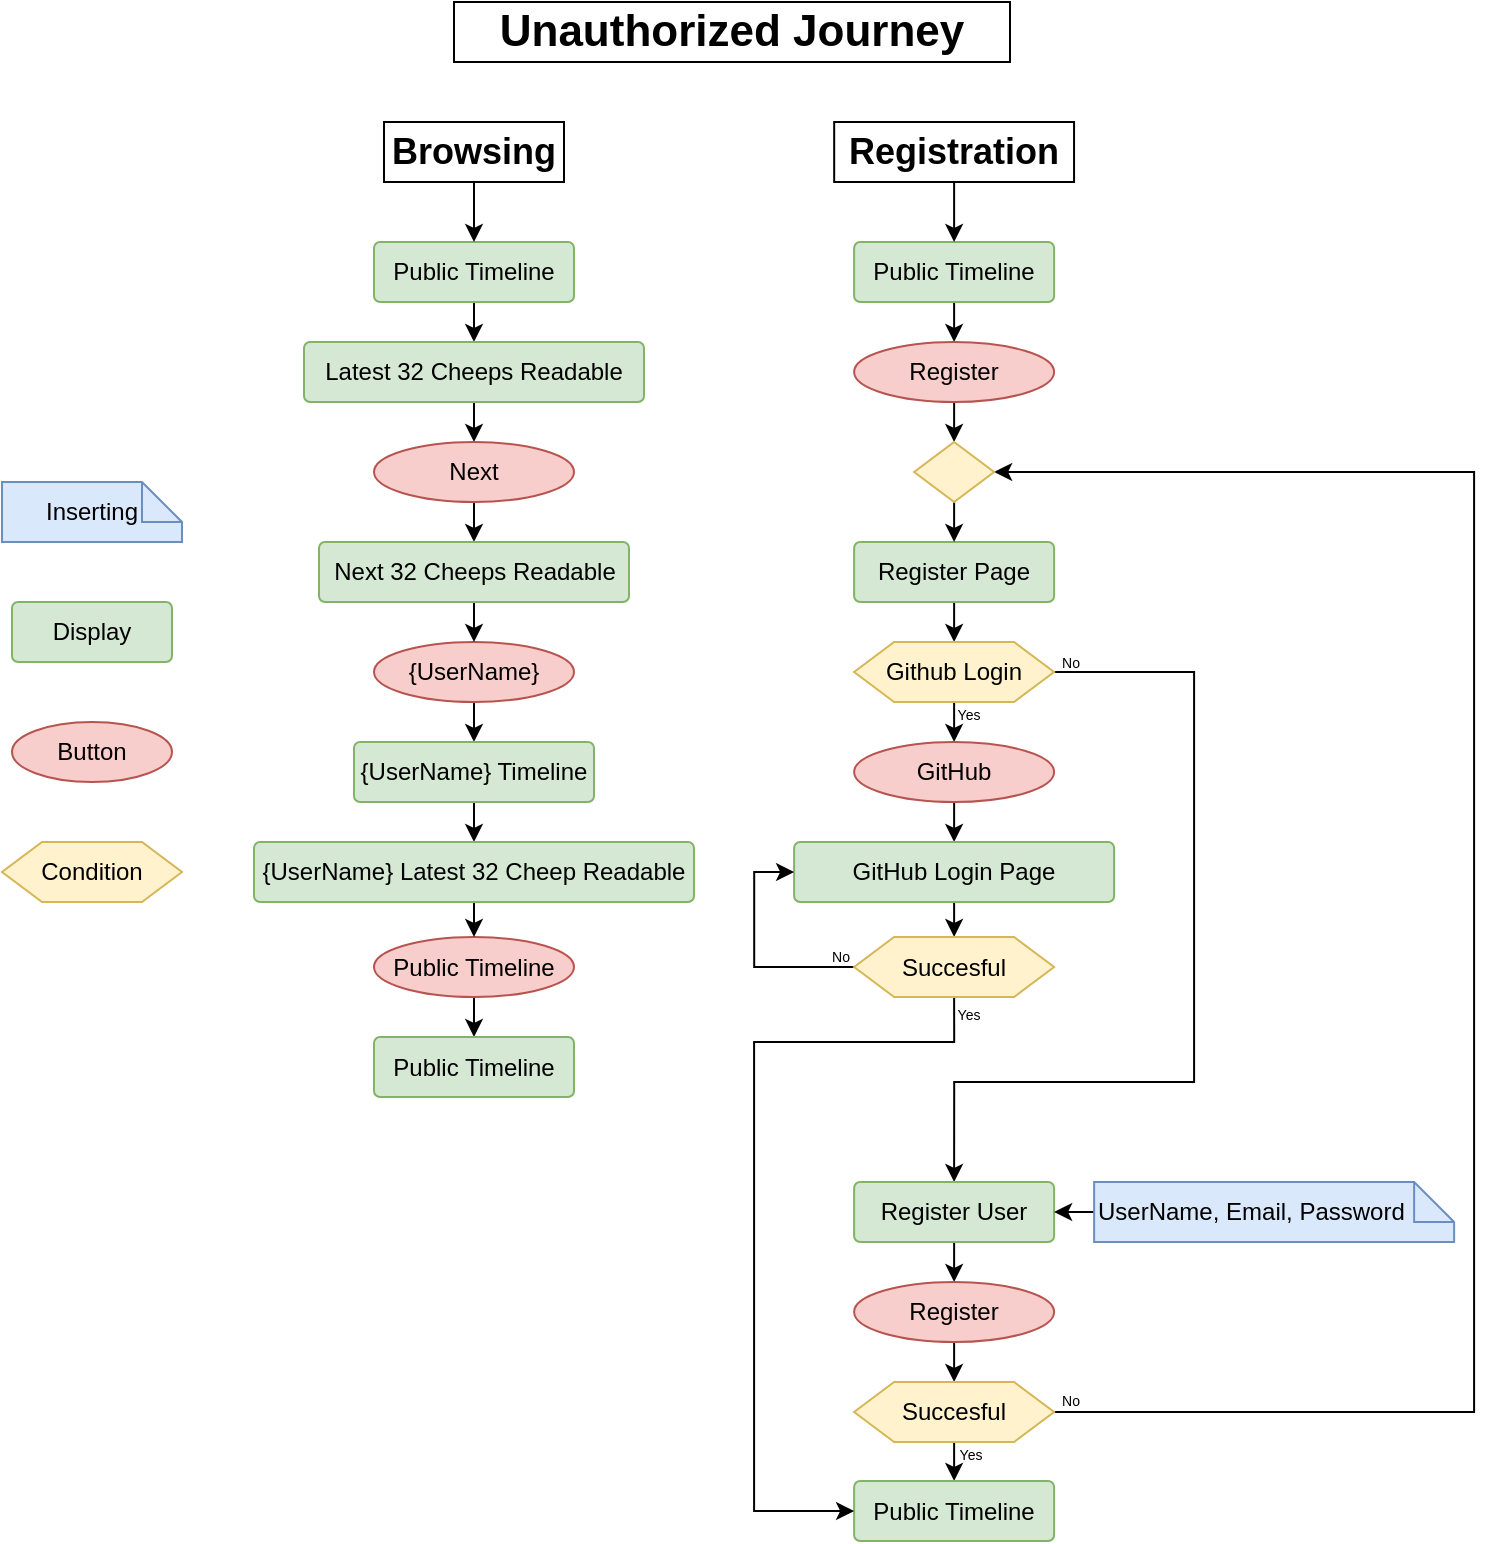 <mxfile version="25.0.3">
  <diagram name="Side-1" id="Y06sk_3dD-budyYBz75a">
    <mxGraphModel dx="1323" dy="820" grid="0" gridSize="10" guides="1" tooltips="1" connect="1" arrows="1" fold="1" page="0" pageScale="1" pageWidth="827" pageHeight="1169" math="0" shadow="0">
      <root>
        <mxCell id="0" />
        <mxCell id="1" parent="0" />
        <mxCell id="diXyLnKeCmdb708wemNT-78" value="Inserting" style="shape=note;size=20;whiteSpace=wrap;html=1;fillColor=#dae8fc;strokeColor=#6c8ebf;" vertex="1" parent="1">
          <mxGeometry x="84" y="260" width="90" height="30" as="geometry" />
        </mxCell>
        <mxCell id="diXyLnKeCmdb708wemNT-79" value="Display" style="rounded=1;arcSize=10;whiteSpace=wrap;html=1;align=center;fillColor=#d5e8d4;strokeColor=#82b366;" vertex="1" parent="1">
          <mxGeometry x="89" y="320" width="80" height="30" as="geometry" />
        </mxCell>
        <mxCell id="diXyLnKeCmdb708wemNT-80" value="Condition" style="shape=hexagon;perimeter=hexagonPerimeter2;whiteSpace=wrap;html=1;fixedSize=1;fillColor=#fff2cc;strokeColor=#d6b656;" vertex="1" parent="1">
          <mxGeometry x="84" y="440" width="90" height="30" as="geometry" />
        </mxCell>
        <mxCell id="diXyLnKeCmdb708wemNT-81" value="Button" style="ellipse;whiteSpace=wrap;html=1;fillColor=#f8cecc;strokeColor=#b85450;" vertex="1" parent="1">
          <mxGeometry x="89" y="380" width="80" height="30" as="geometry" />
        </mxCell>
        <mxCell id="diXyLnKeCmdb708wemNT-82" style="edgeStyle=orthogonalEdgeStyle;rounded=0;orthogonalLoop=1;jettySize=auto;html=1;exitX=0.5;exitY=1;exitDx=0;exitDy=0;entryX=0.5;entryY=0;entryDx=0;entryDy=0;" edge="1" parent="1" source="diXyLnKeCmdb708wemNT-83">
          <mxGeometry relative="1" as="geometry">
            <mxPoint x="320" y="190" as="targetPoint" />
          </mxGeometry>
        </mxCell>
        <mxCell id="diXyLnKeCmdb708wemNT-83" value="Public Timeline" style="rounded=1;arcSize=10;whiteSpace=wrap;html=1;align=center;fillColor=#d5e8d4;strokeColor=#82b366;" vertex="1" parent="1">
          <mxGeometry x="270" y="140" width="100" height="30" as="geometry" />
        </mxCell>
        <mxCell id="diXyLnKeCmdb708wemNT-165" style="edgeStyle=orthogonalEdgeStyle;rounded=0;orthogonalLoop=1;jettySize=auto;html=1;exitX=0.5;exitY=1;exitDx=0;exitDy=0;entryX=0.5;entryY=0;entryDx=0;entryDy=0;" edge="1" parent="1" source="diXyLnKeCmdb708wemNT-109" target="diXyLnKeCmdb708wemNT-112">
          <mxGeometry relative="1" as="geometry" />
        </mxCell>
        <mxCell id="diXyLnKeCmdb708wemNT-109" value="Public Timeline" style="ellipse;whiteSpace=wrap;html=1;fillColor=#f8cecc;strokeColor=#b85450;" vertex="1" parent="1">
          <mxGeometry x="270" y="487.5" width="100" height="30" as="geometry" />
        </mxCell>
        <mxCell id="diXyLnKeCmdb708wemNT-112" value="Public Timeline" style="rounded=1;arcSize=10;whiteSpace=wrap;html=1;align=center;fillColor=#d5e8d4;strokeColor=#82b366;" vertex="1" parent="1">
          <mxGeometry x="270" y="537.5" width="100" height="30" as="geometry" />
        </mxCell>
        <mxCell id="diXyLnKeCmdb708wemNT-155" style="edgeStyle=orthogonalEdgeStyle;rounded=0;orthogonalLoop=1;jettySize=auto;html=1;exitX=0.5;exitY=1;exitDx=0;exitDy=0;entryX=0.5;entryY=0;entryDx=0;entryDy=0;" edge="1" parent="1" source="diXyLnKeCmdb708wemNT-117" target="diXyLnKeCmdb708wemNT-154">
          <mxGeometry relative="1" as="geometry" />
        </mxCell>
        <mxCell id="diXyLnKeCmdb708wemNT-117" value="{UserName}" style="ellipse;whiteSpace=wrap;html=1;fillColor=#f8cecc;strokeColor=#b85450;" vertex="1" parent="1">
          <mxGeometry x="270" y="340" width="100" height="30" as="geometry" />
        </mxCell>
        <mxCell id="diXyLnKeCmdb708wemNT-159" style="edgeStyle=orthogonalEdgeStyle;rounded=0;orthogonalLoop=1;jettySize=auto;html=1;exitX=0.5;exitY=1;exitDx=0;exitDy=0;entryX=0.5;entryY=0;entryDx=0;entryDy=0;" edge="1" parent="1" source="diXyLnKeCmdb708wemNT-118" target="diXyLnKeCmdb708wemNT-158">
          <mxGeometry relative="1" as="geometry" />
        </mxCell>
        <mxCell id="diXyLnKeCmdb708wemNT-118" value="Latest 32 Cheeps Readable" style="rounded=1;arcSize=10;whiteSpace=wrap;html=1;align=center;fillColor=#d5e8d4;strokeColor=#82b366;" vertex="1" parent="1">
          <mxGeometry x="235" y="190" width="170" height="30" as="geometry" />
        </mxCell>
        <mxCell id="diXyLnKeCmdb708wemNT-120" style="edgeStyle=orthogonalEdgeStyle;rounded=0;orthogonalLoop=1;jettySize=auto;html=1;exitX=0.5;exitY=1;exitDx=0;exitDy=0;entryX=0.5;entryY=0;entryDx=0;entryDy=0;" edge="1" parent="1" source="diXyLnKeCmdb708wemNT-121" target="diXyLnKeCmdb708wemNT-123">
          <mxGeometry relative="1" as="geometry" />
        </mxCell>
        <mxCell id="diXyLnKeCmdb708wemNT-121" value="Public Timeline" style="rounded=1;arcSize=10;whiteSpace=wrap;html=1;align=center;fillColor=#d5e8d4;strokeColor=#82b366;" vertex="1" parent="1">
          <mxGeometry x="510.06" y="140" width="100" height="30" as="geometry" />
        </mxCell>
        <mxCell id="diXyLnKeCmdb708wemNT-122" style="edgeStyle=orthogonalEdgeStyle;rounded=0;orthogonalLoop=1;jettySize=auto;html=1;exitX=0.5;exitY=1;exitDx=0;exitDy=0;entryX=0.5;entryY=0;entryDx=0;entryDy=0;" edge="1" parent="1" source="diXyLnKeCmdb708wemNT-123" target="diXyLnKeCmdb708wemNT-144">
          <mxGeometry relative="1" as="geometry" />
        </mxCell>
        <mxCell id="diXyLnKeCmdb708wemNT-123" value="Register" style="ellipse;whiteSpace=wrap;html=1;fillColor=#f8cecc;strokeColor=#b85450;" vertex="1" parent="1">
          <mxGeometry x="510.06" y="190" width="100" height="30" as="geometry" />
        </mxCell>
        <mxCell id="diXyLnKeCmdb708wemNT-124" style="edgeStyle=orthogonalEdgeStyle;rounded=0;orthogonalLoop=1;jettySize=auto;html=1;exitX=0.5;exitY=1;exitDx=0;exitDy=0;entryX=0.5;entryY=0;entryDx=0;entryDy=0;" edge="1" parent="1" source="diXyLnKeCmdb708wemNT-125" target="diXyLnKeCmdb708wemNT-128">
          <mxGeometry relative="1" as="geometry" />
        </mxCell>
        <mxCell id="diXyLnKeCmdb708wemNT-125" value="Register Page" style="rounded=1;arcSize=10;whiteSpace=wrap;html=1;align=center;fillColor=#d5e8d4;strokeColor=#82b366;" vertex="1" parent="1">
          <mxGeometry x="510.06" y="290" width="100" height="30" as="geometry" />
        </mxCell>
        <mxCell id="diXyLnKeCmdb708wemNT-126" style="edgeStyle=orthogonalEdgeStyle;rounded=0;orthogonalLoop=1;jettySize=auto;html=1;exitX=0.5;exitY=1;exitDx=0;exitDy=0;entryX=0.5;entryY=0;entryDx=0;entryDy=0;" edge="1" parent="1" source="diXyLnKeCmdb708wemNT-128" target="diXyLnKeCmdb708wemNT-130">
          <mxGeometry relative="1" as="geometry" />
        </mxCell>
        <mxCell id="diXyLnKeCmdb708wemNT-127" style="edgeStyle=orthogonalEdgeStyle;rounded=0;orthogonalLoop=1;jettySize=auto;html=1;exitX=1;exitY=0.5;exitDx=0;exitDy=0;entryX=0.5;entryY=0;entryDx=0;entryDy=0;" edge="1" parent="1" source="diXyLnKeCmdb708wemNT-128" target="diXyLnKeCmdb708wemNT-134">
          <mxGeometry relative="1" as="geometry">
            <Array as="points">
              <mxPoint x="680.06" y="355" />
              <mxPoint x="680.06" y="560" />
              <mxPoint x="560.06" y="560" />
            </Array>
          </mxGeometry>
        </mxCell>
        <mxCell id="diXyLnKeCmdb708wemNT-128" value="Github Login" style="shape=hexagon;perimeter=hexagonPerimeter2;whiteSpace=wrap;html=1;fixedSize=1;fillColor=#fff2cc;strokeColor=#d6b656;" vertex="1" parent="1">
          <mxGeometry x="510.06" y="340" width="100" height="30" as="geometry" />
        </mxCell>
        <mxCell id="diXyLnKeCmdb708wemNT-129" style="edgeStyle=orthogonalEdgeStyle;rounded=0;orthogonalLoop=1;jettySize=auto;html=1;exitX=0.5;exitY=1;exitDx=0;exitDy=0;entryX=0.5;entryY=0;entryDx=0;entryDy=0;" edge="1" parent="1" source="diXyLnKeCmdb708wemNT-130" target="diXyLnKeCmdb708wemNT-132">
          <mxGeometry relative="1" as="geometry" />
        </mxCell>
        <mxCell id="diXyLnKeCmdb708wemNT-130" value="GitHub" style="ellipse;whiteSpace=wrap;html=1;fillColor=#f8cecc;strokeColor=#b85450;" vertex="1" parent="1">
          <mxGeometry x="510.06" y="390" width="100" height="30" as="geometry" />
        </mxCell>
        <mxCell id="diXyLnKeCmdb708wemNT-131" style="edgeStyle=orthogonalEdgeStyle;rounded=0;orthogonalLoop=1;jettySize=auto;html=1;exitX=0.5;exitY=1;exitDx=0;exitDy=0;entryX=0.5;entryY=0;entryDx=0;entryDy=0;" edge="1" parent="1" source="diXyLnKeCmdb708wemNT-132" target="diXyLnKeCmdb708wemNT-151">
          <mxGeometry relative="1" as="geometry" />
        </mxCell>
        <mxCell id="diXyLnKeCmdb708wemNT-132" value="GitHub Login Page" style="rounded=1;arcSize=10;whiteSpace=wrap;html=1;align=center;fillColor=#d5e8d4;strokeColor=#82b366;" vertex="1" parent="1">
          <mxGeometry x="480.06" y="440" width="160" height="30" as="geometry" />
        </mxCell>
        <mxCell id="diXyLnKeCmdb708wemNT-133" style="edgeStyle=orthogonalEdgeStyle;rounded=0;orthogonalLoop=1;jettySize=auto;html=1;exitX=0.5;exitY=1;exitDx=0;exitDy=0;entryX=0.5;entryY=0;entryDx=0;entryDy=0;" edge="1" parent="1" source="diXyLnKeCmdb708wemNT-134" target="diXyLnKeCmdb708wemNT-138">
          <mxGeometry relative="1" as="geometry" />
        </mxCell>
        <mxCell id="diXyLnKeCmdb708wemNT-134" value="Register User" style="rounded=1;arcSize=10;whiteSpace=wrap;html=1;align=center;fillColor=#d5e8d4;strokeColor=#82b366;" vertex="1" parent="1">
          <mxGeometry x="510.06" y="610" width="100" height="30" as="geometry" />
        </mxCell>
        <mxCell id="diXyLnKeCmdb708wemNT-135" style="edgeStyle=orthogonalEdgeStyle;rounded=0;orthogonalLoop=1;jettySize=auto;html=1;exitX=0;exitY=0.5;exitDx=0;exitDy=0;exitPerimeter=0;entryX=1;entryY=0.5;entryDx=0;entryDy=0;" edge="1" parent="1" source="diXyLnKeCmdb708wemNT-136" target="diXyLnKeCmdb708wemNT-134">
          <mxGeometry relative="1" as="geometry" />
        </mxCell>
        <mxCell id="diXyLnKeCmdb708wemNT-136" value="UserName, Email, Password" style="shape=note;size=20;whiteSpace=wrap;html=1;fillColor=#dae8fc;strokeColor=#6c8ebf;align=left;" vertex="1" parent="1">
          <mxGeometry x="630.06" y="610" width="180" height="30" as="geometry" />
        </mxCell>
        <mxCell id="diXyLnKeCmdb708wemNT-137" style="edgeStyle=orthogonalEdgeStyle;rounded=0;orthogonalLoop=1;jettySize=auto;html=1;exitX=0.5;exitY=1;exitDx=0;exitDy=0;entryX=0.5;entryY=0;entryDx=0;entryDy=0;" edge="1" parent="1" source="diXyLnKeCmdb708wemNT-138" target="diXyLnKeCmdb708wemNT-141">
          <mxGeometry relative="1" as="geometry" />
        </mxCell>
        <mxCell id="diXyLnKeCmdb708wemNT-138" value="Register" style="ellipse;whiteSpace=wrap;html=1;fillColor=#f8cecc;strokeColor=#b85450;" vertex="1" parent="1">
          <mxGeometry x="510.06" y="660" width="100" height="30" as="geometry" />
        </mxCell>
        <mxCell id="diXyLnKeCmdb708wemNT-139" style="edgeStyle=orthogonalEdgeStyle;rounded=0;orthogonalLoop=1;jettySize=auto;html=1;exitX=0.5;exitY=1;exitDx=0;exitDy=0;entryX=0.5;entryY=0;entryDx=0;entryDy=0;" edge="1" parent="1" source="diXyLnKeCmdb708wemNT-141" target="diXyLnKeCmdb708wemNT-142">
          <mxGeometry relative="1" as="geometry" />
        </mxCell>
        <mxCell id="diXyLnKeCmdb708wemNT-140" style="edgeStyle=orthogonalEdgeStyle;rounded=0;orthogonalLoop=1;jettySize=auto;html=1;exitX=1;exitY=0.5;exitDx=0;exitDy=0;entryX=1;entryY=0.5;entryDx=0;entryDy=0;" edge="1" parent="1" source="diXyLnKeCmdb708wemNT-141" target="diXyLnKeCmdb708wemNT-144">
          <mxGeometry relative="1" as="geometry">
            <Array as="points">
              <mxPoint x="820.06" y="725" />
              <mxPoint x="820.06" y="255" />
            </Array>
          </mxGeometry>
        </mxCell>
        <mxCell id="diXyLnKeCmdb708wemNT-141" value="Succesful" style="shape=hexagon;perimeter=hexagonPerimeter2;whiteSpace=wrap;html=1;fixedSize=1;fillColor=#fff2cc;strokeColor=#d6b656;" vertex="1" parent="1">
          <mxGeometry x="510.06" y="710" width="100" height="30" as="geometry" />
        </mxCell>
        <mxCell id="diXyLnKeCmdb708wemNT-142" value="Public Timeline" style="rounded=1;arcSize=10;whiteSpace=wrap;html=1;align=center;fillColor=#d5e8d4;strokeColor=#82b366;" vertex="1" parent="1">
          <mxGeometry x="510.06" y="759.5" width="100" height="30" as="geometry" />
        </mxCell>
        <mxCell id="diXyLnKeCmdb708wemNT-143" style="edgeStyle=orthogonalEdgeStyle;rounded=0;orthogonalLoop=1;jettySize=auto;html=1;exitX=0.5;exitY=1;exitDx=0;exitDy=0;entryX=0.5;entryY=0;entryDx=0;entryDy=0;" edge="1" parent="1" source="diXyLnKeCmdb708wemNT-144" target="diXyLnKeCmdb708wemNT-125">
          <mxGeometry relative="1" as="geometry" />
        </mxCell>
        <mxCell id="diXyLnKeCmdb708wemNT-144" value="" style="shape=hexagon;perimeter=hexagonPerimeter2;whiteSpace=wrap;html=1;fixedSize=1;fillColor=#fff2cc;strokeColor=#d6b656;size=40;" vertex="1" parent="1">
          <mxGeometry x="540.06" y="240" width="40" height="30" as="geometry" />
        </mxCell>
        <mxCell id="diXyLnKeCmdb708wemNT-145" value="&lt;font style=&quot;font-size: 7px;&quot;&gt;Yes&lt;/font&gt;" style="text;html=1;align=center;verticalAlign=middle;resizable=0;points=[];autosize=1;strokeColor=none;fillColor=none;" vertex="1" parent="1">
          <mxGeometry x="552.06" y="360" width="30" height="30" as="geometry" />
        </mxCell>
        <mxCell id="diXyLnKeCmdb708wemNT-146" value="&lt;font style=&quot;font-size: 7px;&quot;&gt;Yes&lt;/font&gt;" style="text;html=1;align=center;verticalAlign=middle;resizable=0;points=[];autosize=1;strokeColor=none;fillColor=none;" vertex="1" parent="1">
          <mxGeometry x="553.06" y="729.5" width="30" height="30" as="geometry" />
        </mxCell>
        <mxCell id="diXyLnKeCmdb708wemNT-147" value="&lt;font style=&quot;font-size: 7px;&quot;&gt;No&lt;/font&gt;" style="text;html=1;align=center;verticalAlign=middle;resizable=0;points=[];autosize=1;strokeColor=none;fillColor=none;" vertex="1" parent="1">
          <mxGeometry x="603.06" y="702.5" width="30" height="30" as="geometry" />
        </mxCell>
        <mxCell id="diXyLnKeCmdb708wemNT-148" value="&lt;font style=&quot;font-size: 7px;&quot;&gt;No&lt;/font&gt;" style="text;html=1;align=center;verticalAlign=middle;resizable=0;points=[];autosize=1;strokeColor=none;fillColor=none;" vertex="1" parent="1">
          <mxGeometry x="603.06" y="334" width="30" height="30" as="geometry" />
        </mxCell>
        <mxCell id="diXyLnKeCmdb708wemNT-149" style="edgeStyle=orthogonalEdgeStyle;rounded=0;orthogonalLoop=1;jettySize=auto;html=1;exitX=0.5;exitY=1;exitDx=0;exitDy=0;entryX=0;entryY=0.5;entryDx=0;entryDy=0;" edge="1" parent="1" source="diXyLnKeCmdb708wemNT-151" target="diXyLnKeCmdb708wemNT-142">
          <mxGeometry relative="1" as="geometry">
            <mxPoint x="560.06" y="537.5" as="targetPoint" />
            <Array as="points">
              <mxPoint x="560.06" y="540" />
              <mxPoint x="460.06" y="540" />
              <mxPoint x="460.06" y="775" />
            </Array>
          </mxGeometry>
        </mxCell>
        <mxCell id="diXyLnKeCmdb708wemNT-150" style="edgeStyle=orthogonalEdgeStyle;rounded=0;orthogonalLoop=1;jettySize=auto;html=1;exitX=0;exitY=0.5;exitDx=0;exitDy=0;entryX=0;entryY=0.5;entryDx=0;entryDy=0;" edge="1" parent="1" source="diXyLnKeCmdb708wemNT-151" target="diXyLnKeCmdb708wemNT-132">
          <mxGeometry relative="1" as="geometry" />
        </mxCell>
        <mxCell id="diXyLnKeCmdb708wemNT-151" value="Succesful" style="shape=hexagon;perimeter=hexagonPerimeter2;whiteSpace=wrap;html=1;fixedSize=1;fillColor=#fff2cc;strokeColor=#d6b656;" vertex="1" parent="1">
          <mxGeometry x="510.06" y="487.5" width="100" height="30" as="geometry" />
        </mxCell>
        <mxCell id="diXyLnKeCmdb708wemNT-152" value="&lt;font style=&quot;font-size: 7px;&quot;&gt;Yes&lt;/font&gt;" style="text;html=1;align=center;verticalAlign=middle;resizable=0;points=[];autosize=1;strokeColor=none;fillColor=none;" vertex="1" parent="1">
          <mxGeometry x="552.06" y="510" width="30" height="30" as="geometry" />
        </mxCell>
        <mxCell id="diXyLnKeCmdb708wemNT-153" value="&lt;font style=&quot;font-size: 7px;&quot;&gt;No&lt;/font&gt;" style="text;html=1;align=center;verticalAlign=middle;resizable=0;points=[];autosize=1;strokeColor=none;fillColor=none;" vertex="1" parent="1">
          <mxGeometry x="488.06" y="481" width="30" height="30" as="geometry" />
        </mxCell>
        <mxCell id="diXyLnKeCmdb708wemNT-157" style="edgeStyle=orthogonalEdgeStyle;rounded=0;orthogonalLoop=1;jettySize=auto;html=1;exitX=0.5;exitY=1;exitDx=0;exitDy=0;entryX=0.5;entryY=0;entryDx=0;entryDy=0;" edge="1" parent="1" source="diXyLnKeCmdb708wemNT-154" target="diXyLnKeCmdb708wemNT-156">
          <mxGeometry relative="1" as="geometry" />
        </mxCell>
        <mxCell id="diXyLnKeCmdb708wemNT-154" value="{UserName} Timeline" style="rounded=1;arcSize=10;whiteSpace=wrap;html=1;align=center;fillColor=#d5e8d4;strokeColor=#82b366;" vertex="1" parent="1">
          <mxGeometry x="260" y="390" width="120" height="30" as="geometry" />
        </mxCell>
        <mxCell id="diXyLnKeCmdb708wemNT-166" style="edgeStyle=orthogonalEdgeStyle;rounded=0;orthogonalLoop=1;jettySize=auto;html=1;exitX=0.5;exitY=1;exitDx=0;exitDy=0;entryX=0.5;entryY=0;entryDx=0;entryDy=0;" edge="1" parent="1" source="diXyLnKeCmdb708wemNT-156" target="diXyLnKeCmdb708wemNT-109">
          <mxGeometry relative="1" as="geometry" />
        </mxCell>
        <mxCell id="diXyLnKeCmdb708wemNT-156" value="{UserName} Latest 32 Cheep Readable" style="rounded=1;arcSize=10;whiteSpace=wrap;html=1;align=center;fillColor=#d5e8d4;strokeColor=#82b366;" vertex="1" parent="1">
          <mxGeometry x="210" y="440" width="220" height="30" as="geometry" />
        </mxCell>
        <mxCell id="diXyLnKeCmdb708wemNT-162" style="edgeStyle=orthogonalEdgeStyle;rounded=0;orthogonalLoop=1;jettySize=auto;html=1;exitX=0.5;exitY=1;exitDx=0;exitDy=0;entryX=0.5;entryY=0;entryDx=0;entryDy=0;" edge="1" parent="1" source="diXyLnKeCmdb708wemNT-158" target="diXyLnKeCmdb708wemNT-161">
          <mxGeometry relative="1" as="geometry" />
        </mxCell>
        <mxCell id="diXyLnKeCmdb708wemNT-158" value="Next" style="ellipse;whiteSpace=wrap;html=1;fillColor=#f8cecc;strokeColor=#b85450;" vertex="1" parent="1">
          <mxGeometry x="270" y="240" width="100" height="30" as="geometry" />
        </mxCell>
        <mxCell id="diXyLnKeCmdb708wemNT-163" style="edgeStyle=orthogonalEdgeStyle;rounded=0;orthogonalLoop=1;jettySize=auto;html=1;exitX=0.5;exitY=1;exitDx=0;exitDy=0;entryX=0.5;entryY=0;entryDx=0;entryDy=0;" edge="1" parent="1" source="diXyLnKeCmdb708wemNT-161" target="diXyLnKeCmdb708wemNT-117">
          <mxGeometry relative="1" as="geometry" />
        </mxCell>
        <mxCell id="diXyLnKeCmdb708wemNT-161" value="Next 32 Cheeps Readable" style="rounded=1;arcSize=10;whiteSpace=wrap;html=1;align=center;fillColor=#d5e8d4;strokeColor=#82b366;" vertex="1" parent="1">
          <mxGeometry x="242.5" y="290" width="155" height="30" as="geometry" />
        </mxCell>
        <mxCell id="diXyLnKeCmdb708wemNT-168" style="edgeStyle=orthogonalEdgeStyle;rounded=0;orthogonalLoop=1;jettySize=auto;html=1;exitX=0.5;exitY=1;exitDx=0;exitDy=0;entryX=0.5;entryY=0;entryDx=0;entryDy=0;" edge="1" parent="1" source="diXyLnKeCmdb708wemNT-167" target="diXyLnKeCmdb708wemNT-83">
          <mxGeometry relative="1" as="geometry" />
        </mxCell>
        <mxCell id="diXyLnKeCmdb708wemNT-167" value="&lt;font style=&quot;font-size: 18px;&quot;&gt;&lt;b&gt;Browsing&lt;/b&gt;&lt;/font&gt;" style="text;html=1;align=center;verticalAlign=middle;whiteSpace=wrap;rounded=0;strokeColor=default;" vertex="1" parent="1">
          <mxGeometry x="275" y="80" width="90" height="30" as="geometry" />
        </mxCell>
        <mxCell id="diXyLnKeCmdb708wemNT-170" style="edgeStyle=orthogonalEdgeStyle;rounded=0;orthogonalLoop=1;jettySize=auto;html=1;exitX=0.5;exitY=1;exitDx=0;exitDy=0;entryX=0.5;entryY=0;entryDx=0;entryDy=0;" edge="1" parent="1" source="diXyLnKeCmdb708wemNT-169" target="diXyLnKeCmdb708wemNT-121">
          <mxGeometry relative="1" as="geometry" />
        </mxCell>
        <mxCell id="diXyLnKeCmdb708wemNT-169" value="&lt;font style=&quot;font-size: 18px;&quot;&gt;&lt;b&gt;Registration&lt;/b&gt;&lt;/font&gt;" style="text;html=1;align=center;verticalAlign=middle;whiteSpace=wrap;rounded=0;strokeColor=default;" vertex="1" parent="1">
          <mxGeometry x="500.09" y="80" width="119.94" height="30" as="geometry" />
        </mxCell>
        <mxCell id="diXyLnKeCmdb708wemNT-171" value="&lt;font style=&quot;font-size: 22px;&quot;&gt;&lt;b style=&quot;&quot;&gt;Unauthorized Journey&lt;/b&gt;&lt;/font&gt;" style="text;html=1;align=center;verticalAlign=middle;whiteSpace=wrap;rounded=0;strokeColor=default;" vertex="1" parent="1">
          <mxGeometry x="310" y="20" width="278" height="30" as="geometry" />
        </mxCell>
      </root>
    </mxGraphModel>
  </diagram>
</mxfile>
